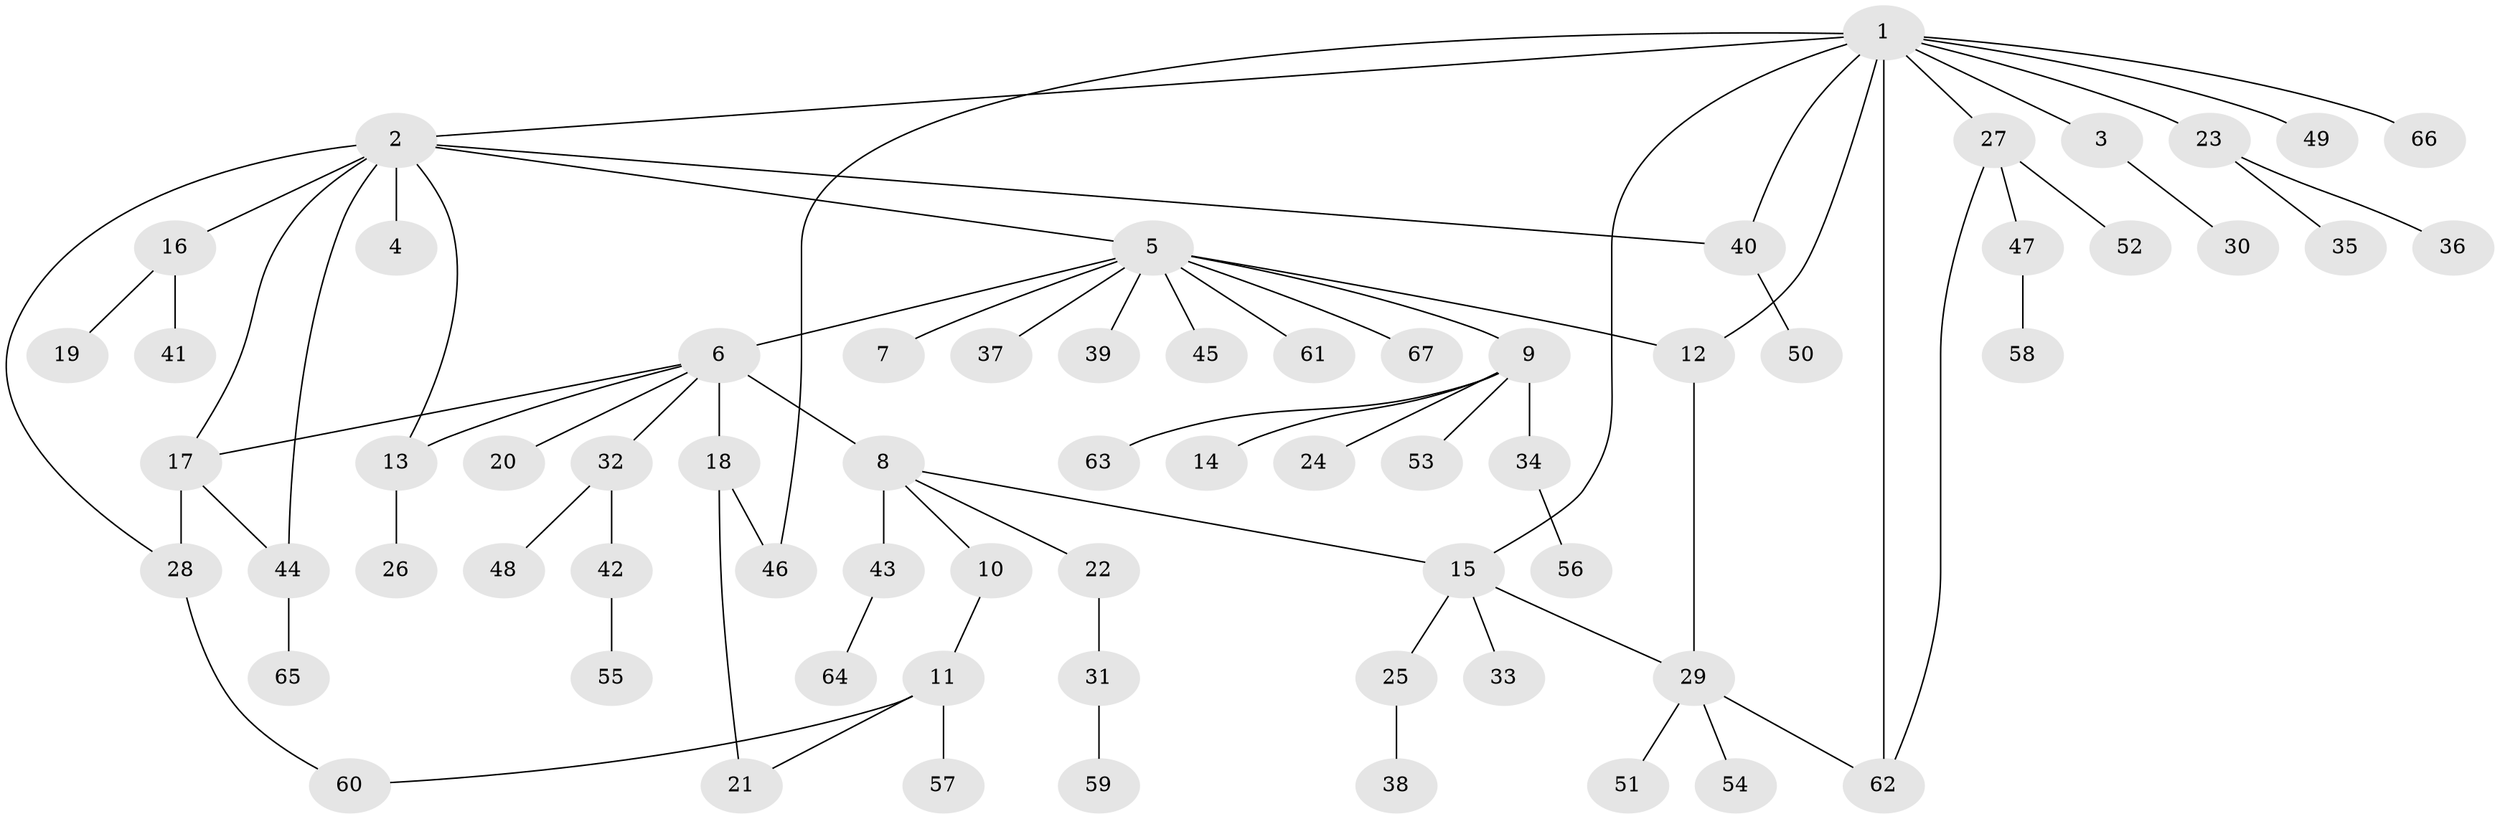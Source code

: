 // original degree distribution, {12: 0.015267175572519083, 14: 0.007633587786259542, 2: 0.21374045801526717, 1: 0.5648854961832062, 11: 0.015267175572519083, 8: 0.007633587786259542, 3: 0.05343511450381679, 4: 0.08396946564885496, 6: 0.015267175572519083, 7: 0.007633587786259542, 5: 0.015267175572519083}
// Generated by graph-tools (version 1.1) at 2025/35/03/09/25 02:35:41]
// undirected, 67 vertices, 79 edges
graph export_dot {
graph [start="1"]
  node [color=gray90,style=filled];
  1;
  2;
  3;
  4;
  5;
  6;
  7;
  8;
  9;
  10;
  11;
  12;
  13;
  14;
  15;
  16;
  17;
  18;
  19;
  20;
  21;
  22;
  23;
  24;
  25;
  26;
  27;
  28;
  29;
  30;
  31;
  32;
  33;
  34;
  35;
  36;
  37;
  38;
  39;
  40;
  41;
  42;
  43;
  44;
  45;
  46;
  47;
  48;
  49;
  50;
  51;
  52;
  53;
  54;
  55;
  56;
  57;
  58;
  59;
  60;
  61;
  62;
  63;
  64;
  65;
  66;
  67;
  1 -- 2 [weight=1.0];
  1 -- 3 [weight=1.0];
  1 -- 12 [weight=1.0];
  1 -- 15 [weight=1.0];
  1 -- 23 [weight=1.0];
  1 -- 27 [weight=1.0];
  1 -- 40 [weight=1.0];
  1 -- 46 [weight=1.0];
  1 -- 49 [weight=1.0];
  1 -- 62 [weight=1.0];
  1 -- 66 [weight=1.0];
  2 -- 4 [weight=4.0];
  2 -- 5 [weight=1.0];
  2 -- 13 [weight=1.0];
  2 -- 16 [weight=1.0];
  2 -- 17 [weight=1.0];
  2 -- 28 [weight=1.0];
  2 -- 40 [weight=1.0];
  2 -- 44 [weight=1.0];
  3 -- 30 [weight=1.0];
  5 -- 6 [weight=1.0];
  5 -- 7 [weight=1.0];
  5 -- 9 [weight=1.0];
  5 -- 12 [weight=1.0];
  5 -- 37 [weight=1.0];
  5 -- 39 [weight=1.0];
  5 -- 45 [weight=1.0];
  5 -- 61 [weight=1.0];
  5 -- 67 [weight=1.0];
  6 -- 8 [weight=5.0];
  6 -- 13 [weight=1.0];
  6 -- 17 [weight=1.0];
  6 -- 18 [weight=1.0];
  6 -- 20 [weight=1.0];
  6 -- 32 [weight=1.0];
  8 -- 10 [weight=1.0];
  8 -- 15 [weight=1.0];
  8 -- 22 [weight=1.0];
  8 -- 43 [weight=1.0];
  9 -- 14 [weight=1.0];
  9 -- 24 [weight=1.0];
  9 -- 34 [weight=1.0];
  9 -- 53 [weight=1.0];
  9 -- 63 [weight=1.0];
  10 -- 11 [weight=1.0];
  11 -- 21 [weight=1.0];
  11 -- 57 [weight=1.0];
  11 -- 60 [weight=1.0];
  12 -- 29 [weight=1.0];
  13 -- 26 [weight=1.0];
  15 -- 25 [weight=1.0];
  15 -- 29 [weight=1.0];
  15 -- 33 [weight=1.0];
  16 -- 19 [weight=1.0];
  16 -- 41 [weight=1.0];
  17 -- 28 [weight=6.0];
  17 -- 44 [weight=1.0];
  18 -- 21 [weight=1.0];
  18 -- 46 [weight=4.0];
  22 -- 31 [weight=1.0];
  23 -- 35 [weight=1.0];
  23 -- 36 [weight=1.0];
  25 -- 38 [weight=1.0];
  27 -- 47 [weight=2.0];
  27 -- 52 [weight=1.0];
  27 -- 62 [weight=1.0];
  28 -- 60 [weight=1.0];
  29 -- 51 [weight=1.0];
  29 -- 54 [weight=1.0];
  29 -- 62 [weight=1.0];
  31 -- 59 [weight=2.0];
  32 -- 42 [weight=1.0];
  32 -- 48 [weight=1.0];
  34 -- 56 [weight=1.0];
  40 -- 50 [weight=2.0];
  42 -- 55 [weight=1.0];
  43 -- 64 [weight=1.0];
  44 -- 65 [weight=1.0];
  47 -- 58 [weight=2.0];
}
